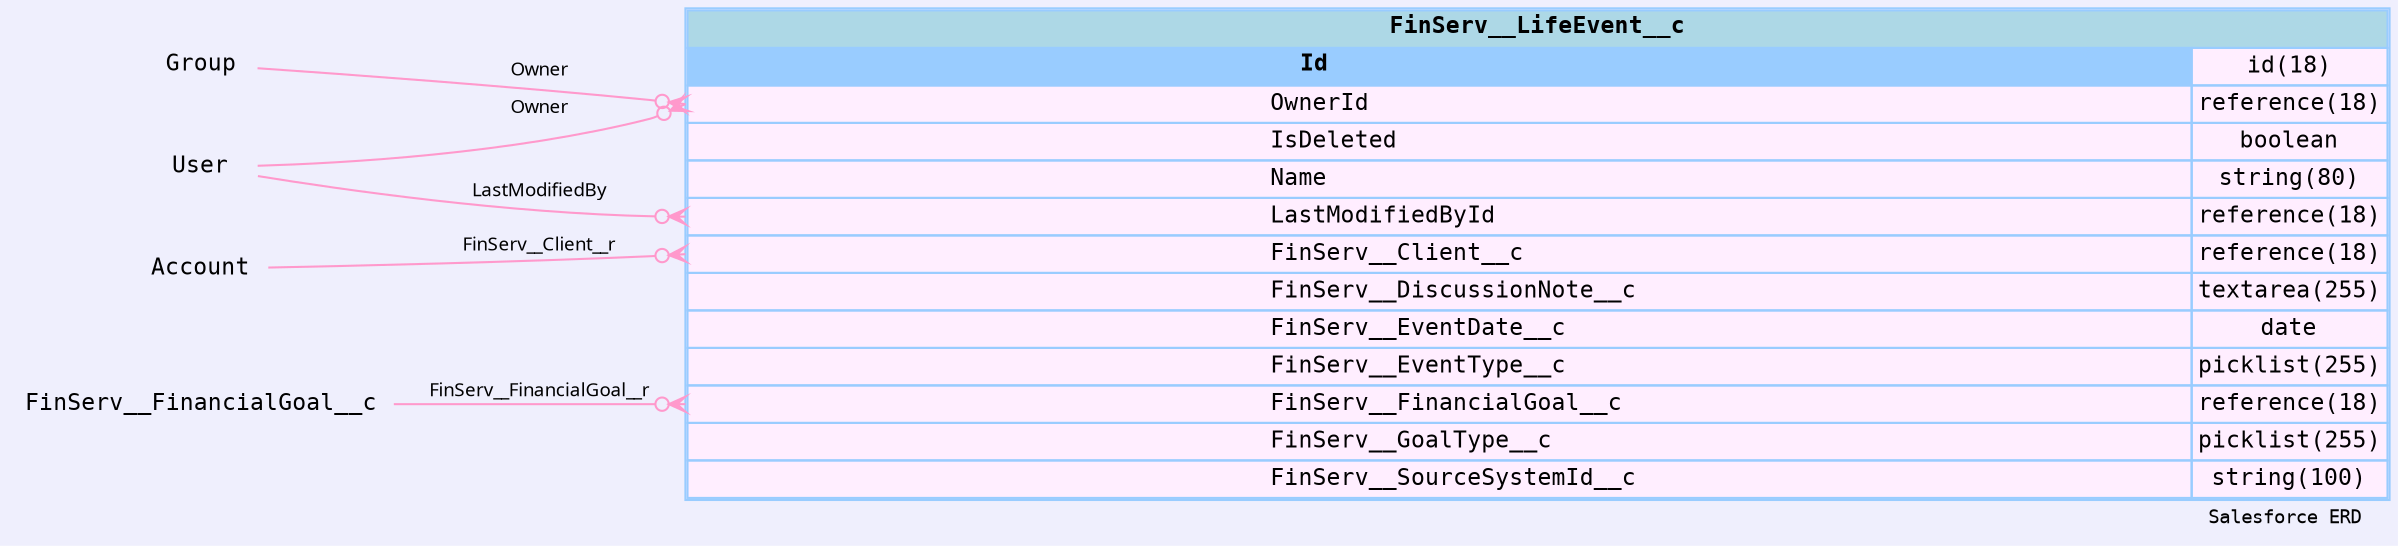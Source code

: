 
        digraph "Salesforce+ ERD" {  
            graph [  
              rankdir="RL"  
              bgcolor="#efeffd"  
              label="Salesforce ERD "  
              labeljust="r"  
              nodesep="0.18"  
              ranksep="0.46"        
              fontname="Courier"  
              fontsize="9"  
            ];  
            node [  
              fontname="Courier"  
              fontsize="11"  
              shape="plaintext"  
              color="#99ccff"  
            ];  
            edge [ arrowsize="0.8"   ];
        
            FinServ__LifeEvent__c [shape=none, margin=0, label=<
                <table border="1" cellborder="1" cellspacing="0" bgcolor="#ffeeff" >   
                  <tr><td colspan="3" bgcolor="lightblue"><b>FinServ__LifeEvent__c</b></td></tr>
             <tr>
                                        <td  bgcolor="#99ccff" port="Id" align="left">
                                           <b>Id</b>
                                        </td><td>id(18)</td></tr> <tr>
                                         <td port="OwnerId" align="left">
                                         OwnerId
                                       </td><td>reference(18)</td></tr> <tr>
                                         <td port="IsDeleted" align="left">
                                         IsDeleted
                                       </td><td>boolean</td></tr> <tr>
                                         <td port="Name" align="left">
                                         Name
                                       </td><td>string(80)</td></tr> <tr>
                                         <td port="LastModifiedById" align="left">
                                         LastModifiedById
                                       </td><td>reference(18)</td></tr> <tr>
                                         <td port="FinServ__Client__c" align="left">
                                         FinServ__Client__c
                                       </td><td>reference(18)</td></tr> <tr>
                                         <td port="FinServ__DiscussionNote__c" align="left">
                                         FinServ__DiscussionNote__c
                                       </td><td>textarea(255)</td></tr> <tr>
                                         <td port="FinServ__EventDate__c" align="left">
                                         FinServ__EventDate__c
                                       </td><td>date</td></tr> <tr>
                                         <td port="FinServ__EventType__c" align="left">
                                         FinServ__EventType__c
                                       </td><td>picklist(255)</td></tr> <tr>
                                         <td port="FinServ__FinancialGoal__c" align="left">
                                         FinServ__FinancialGoal__c
                                       </td><td>reference(18)</td></tr> <tr>
                                         <td port="FinServ__GoalType__c" align="left">
                                         FinServ__GoalType__c
                                       </td><td>picklist(255)</td></tr> <tr>
                                         <td port="FinServ__SourceSystemId__c" align="left">
                                         FinServ__SourceSystemId__c
                                       </td><td>string(100)</td></tr>            
                </table>
                >
                  URL="#"
                  tooltip=" FinServ__LifeEvent__c "
                ];
            
                            "FinServ__LifeEvent__c" : "OwnerId": w -> 
                                  "Group" : "Id" 
                                           : e 
                                          [arrowhead=none 
                                           dir=back 
                                           arrowtail=crowodot 
                                           color="#ff99cc"
                                           label="Owner"
                                           fontname="Monaco"
                                           fontsize="9"
                                          ];
                      
                            "FinServ__LifeEvent__c" : "OwnerId": w -> 
                                  "User" : "Id" 
                                           : e 
                                          [arrowhead=none 
                                           dir=back 
                                           arrowtail=crowodot 
                                           color="#ff99cc"
                                           label="Owner"
                                           fontname="Monaco"
                                           fontsize="9"
                                          ];
                      
                            "FinServ__LifeEvent__c" : "LastModifiedById": w -> 
                                  "User" : "Id" 
                                           : e 
                                          [arrowhead=none 
                                           dir=back 
                                           arrowtail=crowodot 
                                           color="#ff99cc"
                                           label="LastModifiedBy"
                                           fontname="Monaco"
                                           fontsize="9"
                                          ];
                      
                            "FinServ__LifeEvent__c" : "FinServ__Client__c": w -> 
                                  "Account" : "Id" 
                                           : e 
                                          [arrowhead=none 
                                           dir=back 
                                           arrowtail=crowodot 
                                           color="#ff99cc"
                                           label="FinServ__Client__r"
                                           fontname="Monaco"
                                           fontsize="9"
                                          ];
                      
                            "FinServ__LifeEvent__c" : "FinServ__FinancialGoal__c": w -> 
                                  "FinServ__FinancialGoal__c" : "Id" 
                                           : e 
                                          [arrowhead=none 
                                           dir=back 
                                           arrowtail=crowodot 
                                           color="#ff99cc"
                                           label="FinServ__FinancialGoal__r"
                                           fontname="Monaco"
                                           fontsize="9"
                                          ];
                      }